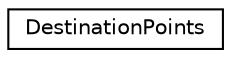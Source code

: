 digraph "Graphical Class Hierarchy"
{
 // INTERACTIVE_SVG=YES
 // LATEX_PDF_SIZE
  edge [fontname="Helvetica",fontsize="10",labelfontname="Helvetica",labelfontsize="10"];
  node [fontname="Helvetica",fontsize="10",shape=record];
  rankdir="LR";
  Node0 [label="DestinationPoints",height=0.2,width=0.4,color="black", fillcolor="white", style="filled",URL="$class_mirage_x_r_1_1_destination_points.html",tooltip=" "];
}
